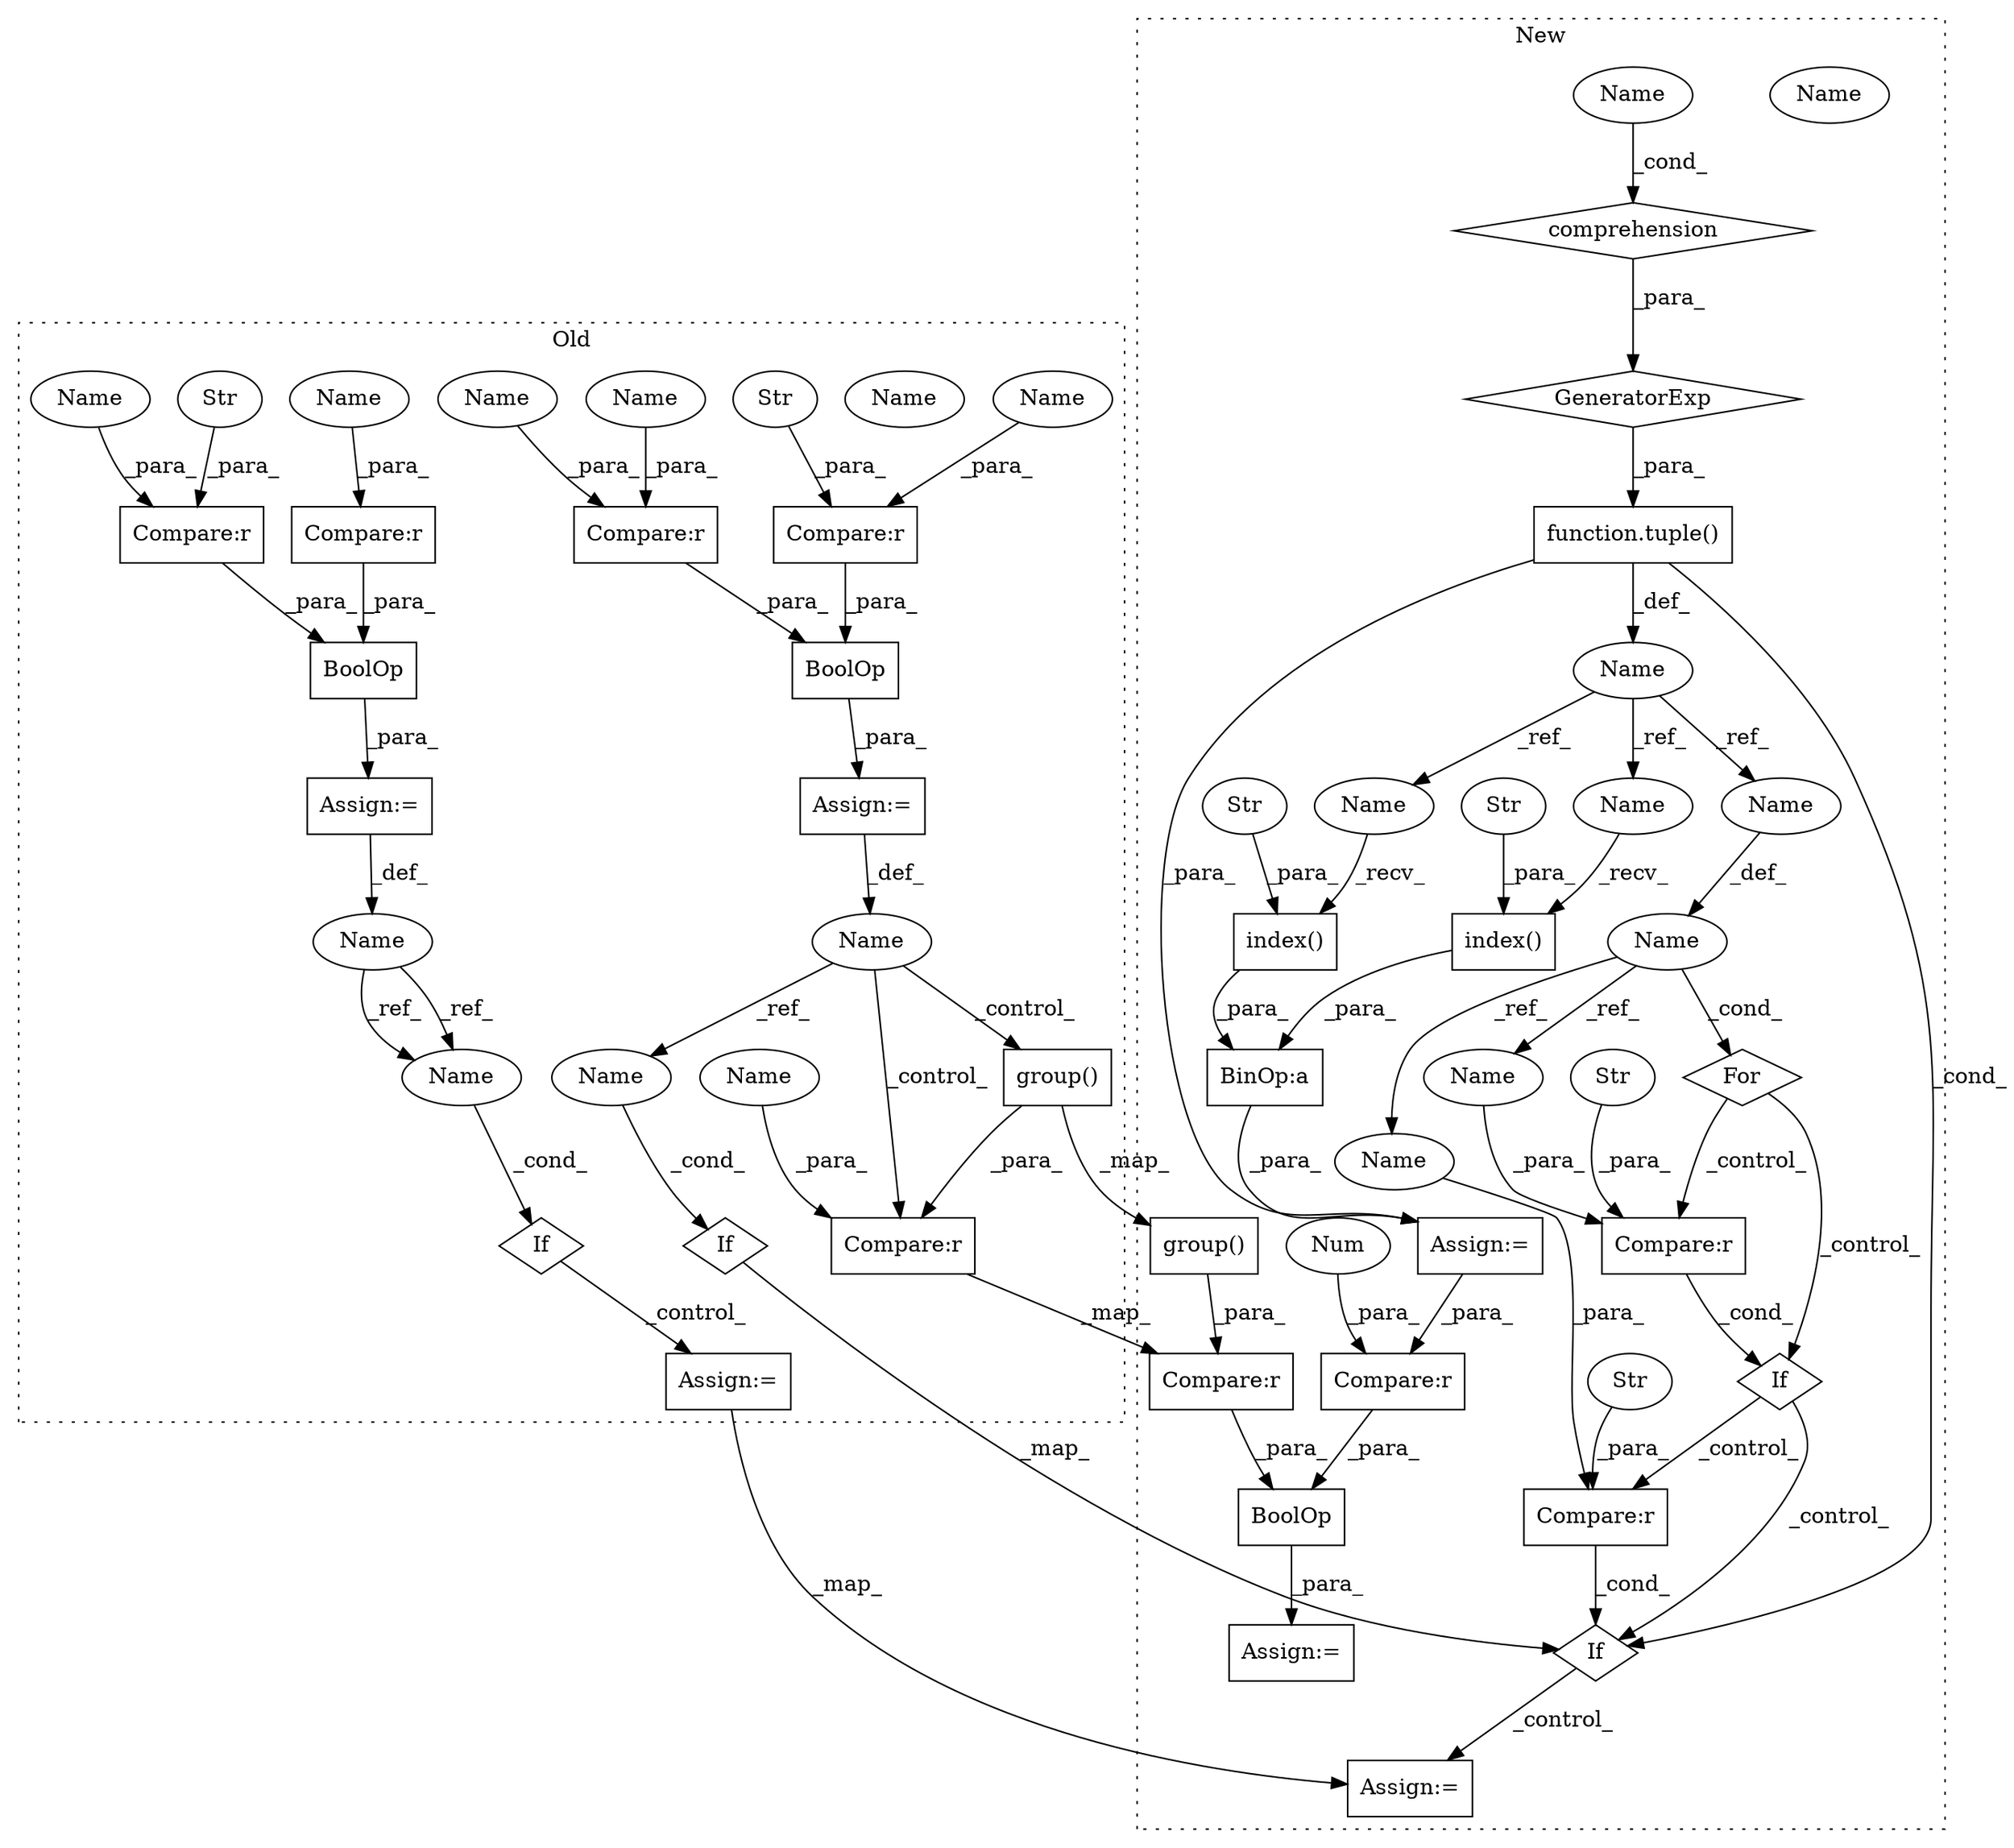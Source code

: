 digraph G {
subgraph cluster0 {
1 [label="BoolOp" a="72" s="2092" l="38" shape="box"];
3 [label="If" a="96" s="2697,2714" l="3,14" shape="diamond"];
5 [label="Compare:r" a="40" s="2092" l="14" shape="box"];
6 [label="Compare:r" a="40" s="2111" l="19" shape="box"];
8 [label="Str" a="66" s="2092" l="5" shape="ellipse"];
21 [label="Name" a="87" s="2075" l="14" shape="ellipse"];
22 [label="Assign:=" a="68" s="2736" l="3" shape="box"];
29 [label="Name" a="87" s="2700" l="14" shape="ellipse"];
31 [label="Compare:r" a="40" s="2026" l="15" shape="box"];
32 [label="If" a="96" s="2598,2616" l="3,14" shape="diamond"];
34 [label="Compare:r" a="40" s="2046" l="20" shape="box"];
35 [label="Str" a="66" s="2026" l="6" shape="ellipse"];
36 [label="Name" a="87" s="2008" l="15" shape="ellipse"];
37 [label="Compare:r" a="40" s="2313" l="31" shape="box"];
39 [label="BoolOp" a="72" s="2026" l="40" shape="box"];
40 [label="group()" a="75" s="2325,2343" l="12,1" shape="box"];
42 [label="Assign:=" a="68" s="2089" l="3" shape="box"];
43 [label="Assign:=" a="68" s="2023" l="3" shape="box"];
47 [label="Name" a="87" s="2126" l="4" shape="ellipse"];
48 [label="Name" a="87" s="2062" l="4" shape="ellipse"];
50 [label="Name" a="87" s="2046" l="8" shape="ellipse"];
51 [label="Name" a="87" s="2313" l="8" shape="ellipse"];
52 [label="Name" a="87" s="2601" l="15" shape="ellipse"];
53 [label="Name" a="87" s="2036" l="5" shape="ellipse"];
54 [label="Name" a="87" s="2101" l="5" shape="ellipse"];
55 [label="Name" a="87" s="2700" l="14" shape="ellipse"];
label = "Old";
style="dotted";
}
subgraph cluster1 {
2 [label="BoolOp" a="72" s="2347" l="36" shape="box"];
4 [label="Compare:r" a="40" s="2376" l="7" shape="box"];
7 [label="BinOp:a" a="82" s="2289" l="3" shape="box"];
9 [label="function.tuple()" a="75" s="2035,2042" l="6,39" shape="box"];
10 [label="If" a="96" s="2475,2495" l="3,18" shape="diamond"];
11 [label="index()" a="75" s="2292,2320" l="18,1" shape="box"];
12 [label="Str" a="66" s="2310" l="10" shape="ellipse"];
13 [label="index()" a="75" s="2264,2288" l="18,1" shape="box"];
14 [label="Str" a="66" s="2282" l="6" shape="ellipse"];
15 [label="For" a="107" s="2437,2461" l="4,14" shape="diamond"];
16 [label="Num" a="76" s="2382" l="1" shape="ellipse"];
17 [label="Compare:r" a="40" s="2770" l="15" shape="box"];
18 [label="Str" a="66" s="2779" l="6" shape="ellipse"];
19 [label="Compare:r" a="40" s="2478" l="17" shape="box"];
20 [label="Str" a="66" s="2487" l="8" shape="ellipse"];
23 [label="Assign:=" a="68" s="2903" l="3" shape="box"];
24 [label="Name" a="87" s="2441" l="5" shape="ellipse"];
25 [label="Name" a="87" s="2021" l="11" shape="ellipse"];
26 [label="GeneratorExp" a="55" s="2041" l="1" shape="diamond"];
27 [label="Name" a="87" s="2041" l="1" shape="ellipse"];
28 [label="comprehension" a="45" s="2043" l="3" shape="diamond"];
30 [label="Assign:=" a="68" s="2344" l="3" shape="box"];
33 [label="If" a="96" s="2770,2785" l="0,18" shape="diamond"];
38 [label="Compare:r" a="40" s="2347" l="25" shape="box"];
41 [label="group()" a="75" s="2353,2371" l="12,1" shape="box"];
44 [label="Assign:=" a="68" s="2261" l="3" shape="box"];
45 [label="Name" a="87" s="2770" l="5" shape="ellipse"];
46 [label="Name" a="87" s="2478" l="5" shape="ellipse"];
49 [label="Name" a="87" s="2041" l="1" shape="ellipse"];
56 [label="Name" a="87" s="2292" l="11" shape="ellipse"];
57 [label="Name" a="87" s="2450" l="11" shape="ellipse"];
58 [label="Name" a="87" s="2264" l="11" shape="ellipse"];
label = "New";
style="dotted";
}
1 -> 42 [label="_para_"];
2 -> 30 [label="_para_"];
3 -> 22 [label="_control_"];
4 -> 2 [label="_para_"];
5 -> 1 [label="_para_"];
6 -> 1 [label="_para_"];
7 -> 44 [label="_para_"];
8 -> 5 [label="_para_"];
9 -> 44 [label="_para_"];
9 -> 33 [label="_cond_"];
9 -> 25 [label="_def_"];
10 -> 17 [label="_control_"];
10 -> 33 [label="_control_"];
11 -> 7 [label="_para_"];
12 -> 11 [label="_para_"];
13 -> 7 [label="_para_"];
14 -> 13 [label="_para_"];
15 -> 10 [label="_control_"];
15 -> 19 [label="_control_"];
16 -> 4 [label="_para_"];
17 -> 33 [label="_cond_"];
18 -> 17 [label="_para_"];
19 -> 10 [label="_cond_"];
20 -> 19 [label="_para_"];
21 -> 55 [label="_ref_"];
21 -> 55 [label="_ref_"];
22 -> 23 [label="_map_"];
24 -> 15 [label="_cond_"];
24 -> 45 [label="_ref_"];
24 -> 46 [label="_ref_"];
25 -> 57 [label="_ref_"];
25 -> 58 [label="_ref_"];
25 -> 56 [label="_ref_"];
26 -> 9 [label="_para_"];
28 -> 26 [label="_para_"];
31 -> 39 [label="_para_"];
32 -> 33 [label="_map_"];
33 -> 23 [label="_control_"];
34 -> 39 [label="_para_"];
35 -> 31 [label="_para_"];
36 -> 37 [label="_control_"];
36 -> 52 [label="_ref_"];
36 -> 40 [label="_control_"];
37 -> 38 [label="_map_"];
38 -> 2 [label="_para_"];
39 -> 43 [label="_para_"];
40 -> 41 [label="_map_"];
40 -> 37 [label="_para_"];
41 -> 38 [label="_para_"];
42 -> 21 [label="_def_"];
43 -> 36 [label="_def_"];
44 -> 4 [label="_para_"];
45 -> 17 [label="_para_"];
46 -> 19 [label="_para_"];
47 -> 6 [label="_para_"];
48 -> 34 [label="_para_"];
49 -> 28 [label="_cond_"];
50 -> 34 [label="_para_"];
51 -> 37 [label="_para_"];
52 -> 32 [label="_cond_"];
53 -> 31 [label="_para_"];
54 -> 5 [label="_para_"];
55 -> 3 [label="_cond_"];
56 -> 11 [label="_recv_"];
57 -> 24 [label="_def_"];
58 -> 13 [label="_recv_"];
}